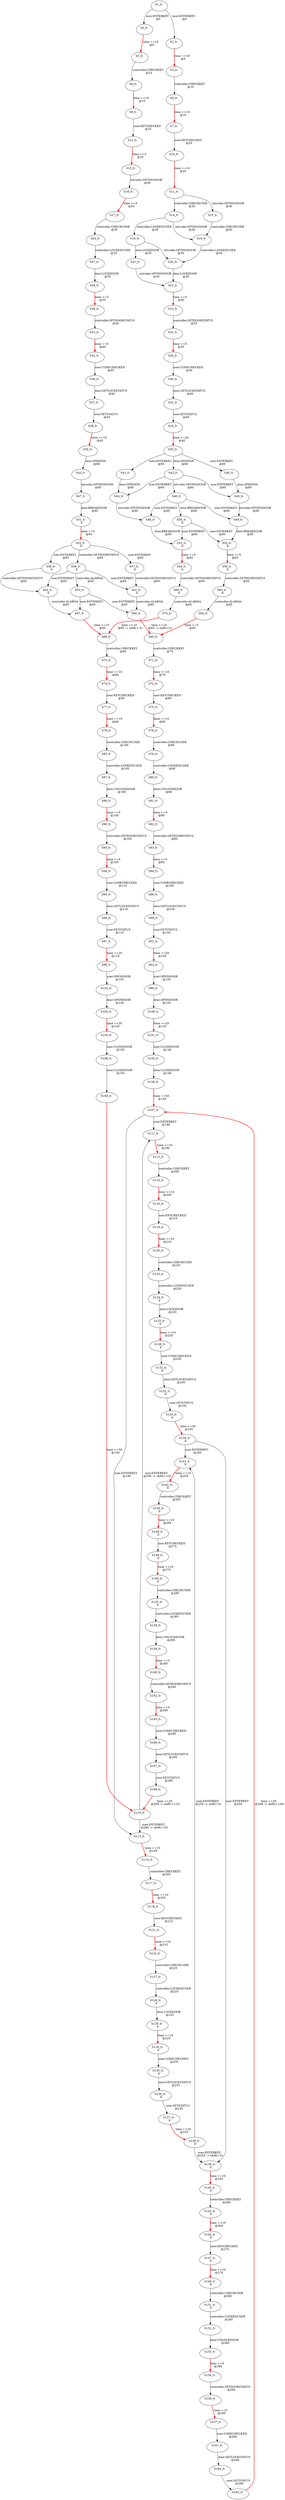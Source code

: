 digraph html {
S1_0[label="S1_0: \n "];
S2_0[label="S2_0: \n "];
S3_0[label="S3_0: \n "];
S2_0 -> S3_0[label="time +=10 \n @0", style="bold", color="red"];
S1_0 -> S2_0[label="user.ENTERKEY \n @0"];
S4_0[label="S4_0: \n "];
S5_0[label="S5_0: \n "];
S4_0 -> S5_0[label="time +=15 \n @0", style="bold", color="red"];
S1_0 -> S4_0[label="user.ENTERKEY \n @0"];
S6_0[label="S6_0: \n "];
S7_0[label="S7_0: \n "];
S6_0 -> S7_0[label="time +=10 \n @10", style="bold", color="red"];
S3_0 -> S6_0[label="controller.CHECKKEY \n @10"];
S8_0[label="S8_0: \n "];
S9_0[label="S9_0: \n "];
S8_0 -> S9_0[label="time +=10 \n @15", style="bold", color="red"];
S5_0 -> S8_0[label="controller.CHECKKEY \n @15"];
S10_0[label="S10_0: \n "];
S11_0[label="S11_0: \n "];
S10_0 -> S11_0[label="time +=10 \n @20", style="bold", color="red"];
S7_0 -> S10_0[label="user.KEYCHECKED \n @20"];
S12_0[label="S12_0: \n "];
S13_0[label="S13_0: \n "];
S12_0 -> S13_0[label="time +=5 \n @25", style="bold", color="red"];
S9_0 -> S12_0[label="user.KEYCHECKED \n @25"];
S14_0[label="S14_0: \n "];
S11_0 -> S14_0[label="controller.CHECKCODE \n @30"];
S15_0[label="S15_0: \n "];
S11_0 -> S15_0[label="intruder.SPYINGDOOR \n @30"];
S16_0[label="S16_0: \n "];
S17_0[label="S17_0: \n "];
S16_0 -> S17_0[label="time +=5 \n @30", style="bold", color="red"];
S13_0 -> S16_0[label="intruder.SPYINGDOOR \n @30"];
S18_0[label="S18_0: \n "];
S14_0 -> S18_0[label="controller.LOCKEDUSER \n @30"];
S19_0[label="S19_0: \n "];
S14_0 -> S19_0[label="intruder.SPYINGDOOR \n @30"];
S15_0 -> S19_0[label="controller.CHECKCODE \n @30"];
S20_0[label="S20_0: \n "];
S18_0 -> S20_0[label="intruder.SPYINGDOOR \n @30"];
S21_0[label="S21_0: \n "];
S18_0 -> S21_0[label="door.LOCKDOOR \n @30"];
S19_0 -> S20_0[label="controller.LOCKEDUSER \n @30"];
S22_0[label="S22_0: \n "];
S23_0[label="S23_0: \n "];
S22_0 -> S23_0[label="time +=5 \n @30", style="bold", color="red"];
S20_0 -> S22_0[label="door.LOCKDOOR \n @30"];
S21_0 -> S22_0[label="intruder.SPYINGDOOR \n @30"];
S24_0[label="S24_0: \n "];
S17_0 -> S24_0[label="controller.CHECKCODE \n @35"];
S25_0[label="S25_0: \n "];
S26_0[label="S26_0: \n "];
S25_0 -> S26_0[label="time +=5 \n @35", style="bold", color="red"];
S23_0 -> S25_0[label="controller.SETDOORSTATUS \n @35"];
S27_0[label="S27_0: \n "];
S24_0 -> S27_0[label="controller.LOCKEDUSER \n @35"];
S28_0[label="S28_0: \n "];
S29_0[label="S29_0: \n "];
S28_0 -> S29_0[label="time +=5 \n @35", style="bold", color="red"];
S27_0 -> S28_0[label="door.LOCKDOOR \n @35"];
S30_0[label="S30_0: \n "];
S26_0 -> S30_0[label="user.CODECHECKED \n @40"];
S31_0[label="S31_0: \n "];
S32_0[label="S32_0: \n "];
S31_0 -> S32_0[label="time +=5 \n @40", style="bold", color="red"];
S29_0 -> S31_0[label="controller.SETDOORSTATUS \n @40"];
S33_0[label="S33_0: \n "];
S30_0 -> S33_0[label="door.GETLOCKSTATUS \n @40"];
S34_0[label="S34_0: \n "];
S35_0[label="S35_0: \n "];
S34_0 -> S35_0[label="time +=20 \n @40", style="bold", color="red"];
S33_0 -> S34_0[label="user.SETSTATUS \n @40"];
S36_0[label="S36_0: \n "];
S32_0 -> S36_0[label="user.CODECHECKED \n @45"];
S37_0[label="S37_0: \n "];
S36_0 -> S37_0[label="door.GETLOCKSTATUS \n @45"];
S38_0[label="S38_0: \n "];
S39_0[label="S39_0: \n "];
S38_0 -> S39_0[label="time +=15 \n @45", style="bold", color="red"];
S37_0 -> S38_0[label="user.SETSTATUS \n @45"];
S40_0[label="S40_0: \n "];
S35_0 -> S40_0[label="user.ENTERKEY \n @60"];
S41_0[label="S41_0: \n "];
S35_0 -> S41_0[label="user.ENTERKEY \n @60"];
S42_0[label="S42_0: \n "];
S35_0 -> S42_0[label="door.SPIEDON \n @60"];
S43_0[label="S43_0: \n "];
S39_0 -> S43_0[label="door.SPIEDON \n @60"];
S44_0[label="S44_0: \n "];
S41_0 -> S44_0[label="door.SPIEDON \n @60"];
S45_0[label="S45_0: \n "];
S42_0 -> S45_0[label="user.ENTERKEY \n @60"];
S42_0 -> S44_0[label="user.ENTERKEY \n @60"];
S46_0[label="S46_0: \n "];
S42_0 -> S46_0[label="intruder.SPYINGDOOR \n @60"];
S47_0[label="S47_0: \n "];
S43_0 -> S47_0[label="intruder.SPYINGDOOR \n @60"];
S48_0[label="S48_0: \n "];
S44_0 -> S48_0[label="intruder.SPYINGDOOR \n @60"];
S49_0[label="S49_0: \n "];
S46_0 -> S49_0[label="user.ENTERKEY \n @60"];
S46_0 -> S48_0[label="user.ENTERKEY \n @60"];
S50_0[label="S50_0: \n b"];
S46_0 -> S50_0[label="door.BREAKDOOR \n @60"];
S51_0[label="S51_0: \n b"];
S52_0[label="S52_0: \n b"];
S51_0 -> S52_0[label="time +=5 \n @60", style="bold", color="red"];
S47_0 -> S51_0[label="door.BREAKDOOR \n @60"];
S53_0[label="S53_0: \n b"];
S54_0[label="S54_0: \n b"];
S53_0 -> S54_0[label="time +=5 \n @60", style="bold", color="red"];
S48_0 -> S53_0[label="door.BREAKDOOR \n @60"];
S55_0[label="S55_0: \n b"];
S56_0[label="S56_0: \n b"];
S55_0 -> S56_0[label="time +=5 \n @60", style="bold", color="red"];
S50_0 -> S55_0[label="user.ENTERKEY \n @60"];
S50_0 -> S53_0[label="user.ENTERKEY \n @60"];
S40_0 -> S45_0[label="door.SPIEDON \n @60"];
S49_0 -> S55_0[label="door.BREAKDOOR \n @60"];
S45_0 -> S49_0[label="intruder.SPYINGDOOR \n @60"];
S57_0[label="S57_0: \n b"];
S52_0 -> S57_0[label="user.ENTERKEY \n @65"];
S58_0[label="S58_0: \n b"];
S52_0 -> S58_0[label="user.ENTERKEY \n @65"];
S59_0[label="S59_0: \n b"];
S52_0 -> S59_0[label="controller.SETDOORSTATUS \n @65"];
S60_0[label="S60_0: \n b"];
S56_0 -> S60_0[label="controller.SETDOORSTATUS \n @65"];
S61_0[label="S61_0: \n b"];
S57_0 -> S61_0[label="controller.SETDOORSTATUS \n @65"];
S59_0 -> S61_0[label="user.ENTERKEY \n @65"];
S62_0[label="S62_0: \n b"];
S59_0 -> S62_0[label="user.ENTERKEY \n @65"];
S63_0[label="S63_0: \n "];
S59_0 -> S63_0[label="controller.ALARMA \n @65"];
S64_0[label="S64_0: \n "];
S65_0[label="S65_0: \n "];
S64_0 -> S65_0[label="time +=5 \n @65", style="bold", color="red"];
S60_0 -> S64_0[label="controller.ALARMA \n @65"];
S66_0[label="S66_0: \n "];
S66_0 -> S65_0[label="time +=10 \n @65 -> shift(+5)", style="bold", color="red"];
S61_0 -> S66_0[label="controller.ALARMA \n @65"];
S63_0 -> S66_0[label="user.ENTERKEY \n @65"];
S67_0[label="S67_0: \n "];
S68_0[label="S68_0: \n "];
S67_0 -> S68_0[label="time +=15 \n @65", style="bold", color="red"];
S63_0 -> S67_0[label="user.ENTERKEY \n @65"];
S69_0[label="S69_0: \n b"];
S54_0 -> S69_0[label="controller.SETDOORSTATUS \n @65"];
S58_0 -> S62_0[label="controller.SETDOORSTATUS \n @65"];
S62_0 -> S67_0[label="controller.ALARMA \n @65"];
S70_0[label="S70_0: \n "];
S70_0 -> S68_0[label="time +=10 \n @65 -> shift(+-5)", style="bold", color="red"];
S69_0 -> S70_0[label="controller.ALARMA \n @65"];
S71_0[label="S71_0: \n "];
S72_0[label="S72_0: \n "];
S71_0 -> S72_0[label="time +=10 \n @70", style="bold", color="red"];
S65_0 -> S71_0[label="controller.CHECKKEY \n @70"];
S73_0[label="S73_0: \n "];
S74_0[label="S74_0: \n "];
S73_0 -> S74_0[label="time +=10 \n @80", style="bold", color="red"];
S68_0 -> S73_0[label="controller.CHECKKEY \n @80"];
S75_0[label="S75_0: \n "];
S76_0[label="S76_0: \n "];
S75_0 -> S76_0[label="time +=10 \n @80", style="bold", color="red"];
S72_0 -> S75_0[label="user.KEYCHECKED \n @80"];
S77_0[label="S77_0: \n "];
S78_0[label="S78_0: \n "];
S77_0 -> S78_0[label="time +=10 \n @90", style="bold", color="red"];
S74_0 -> S77_0[label="user.KEYCHECKED \n @90"];
S79_0[label="S79_0: \n "];
S76_0 -> S79_0[label="controller.CHECKCODE \n @90"];
S80_0[label="S80_0: \n "];
S79_0 -> S80_0[label="controller.LOCKEDUSER \n @90"];
S81_0[label="S81_0: \n "];
S82_0[label="S82_0: \n "];
S81_0 -> S82_0[label="time +=5 \n @90", style="bold", color="red"];
S80_0 -> S81_0[label="door.UNLOCKDOOR \n @90"];
S83_0[label="S83_0: \n "];
S84_0[label="S84_0: \n "];
S83_0 -> S84_0[label="time +=5 \n @95", style="bold", color="red"];
S82_0 -> S83_0[label="controller.SETDOORSTATUS \n @95"];
S85_0[label="S85_0: \n "];
S78_0 -> S85_0[label="controller.CHECKCODE \n @100"];
S86_0[label="S86_0: \n "];
S84_0 -> S86_0[label="user.CODECHECKED \n @100"];
S87_0[label="S87_0: \n "];
S85_0 -> S87_0[label="controller.LOCKEDUSER \n @100"];
S88_0[label="S88_0: \n "];
S86_0 -> S88_0[label="door.GETLOCKSTATUS \n @100"];
S89_0[label="S89_0: \n "];
S90_0[label="S90_0: \n "];
S89_0 -> S90_0[label="time +=5 \n @100", style="bold", color="red"];
S87_0 -> S89_0[label="door.UNLOCKDOOR \n @100"];
S91_0[label="S91_0: \n "];
S92_0[label="S92_0: \n "];
S91_0 -> S92_0[label="time +=20 \n @100", style="bold", color="red"];
S88_0 -> S91_0[label="user.SETSTATUS \n @100"];
S93_0[label="S93_0: \n "];
S94_0[label="S94_0: \n "];
S93_0 -> S94_0[label="time +=5 \n @105", style="bold", color="red"];
S90_0 -> S93_0[label="controller.SETDOORSTATUS \n @105"];
S95_0[label="S95_0: \n "];
S94_0 -> S95_0[label="user.CODECHECKED \n @110"];
S96_0[label="S96_0: \n "];
S95_0 -> S96_0[label="door.GETLOCKSTATUS \n @110"];
S97_0[label="S97_0: \n "];
S98_0[label="S98_0: \n "];
S97_0 -> S98_0[label="time +=20 \n @110", style="bold", color="red"];
S96_0 -> S97_0[label="user.SETSTATUS \n @110"];
S99_0[label="S99_0: \n "];
S92_0 -> S99_0[label="user.OPENDOOR \n @120"];
S100_0[label="S100_0: \n "];
S101_0[label="S101_0: \n "];
S100_0 -> S101_0[label="time +=20 \n @120", style="bold", color="red"];
S99_0 -> S100_0[label="door.OPENDOOR \n @120"];
S102_0[label="S102_0: \n "];
S98_0 -> S102_0[label="user.OPENDOOR \n @130"];
S103_0[label="S103_0: \n "];
S104_0[label="S104_0: \n "];
S103_0 -> S104_0[label="time +=20 \n @130", style="bold", color="red"];
S102_0 -> S103_0[label="door.OPENDOOR \n @130"];
S105_0[label="S105_0: \n "];
S101_0 -> S105_0[label="user.CLOSEDOOR \n @140"];
S106_0[label="S106_0: \n "];
S107_0[label="S107_0: \n "];
S106_0 -> S107_0[label="time +=50 \n @140", style="bold", color="red"];
S105_0 -> S106_0[label="door.CLOSEDOOR \n @140"];
S108_0[label="S108_0: \n "];
S104_0 -> S108_0[label="user.CLOSEDOOR \n @150"];
S109_0[label="S109_0: \n "];
S110_0[label="S110_0: \n "];
S109_0 -> S110_0[label="time +=50 \n @150", style="bold", color="red"];
S108_0 -> S109_0[label="door.CLOSEDOOR \n @150"];
S111_0[label="S111_0: \n "];
S112_0[label="S112_0: \n "];
S111_0 -> S112_0[label="time +=10 \n @190", style="bold", color="red"];
S107_0 -> S111_0[label="user.ENTERKEY \n @190"];
S113_0[label="S113_0: \n "];
S114_0[label="S114_0: \n "];
S113_0 -> S114_0[label="time +=15 \n @190", style="bold", color="red"];
S107_0 -> S113_0[label="user.ENTERKEY \n @190"];
S110_0 -> S111_0[label="user.ENTERKEY \n @200 -> shift(+10)"];
S110_0 -> S113_0[label="user.ENTERKEY \n @200 -> shift(+10)"];
S115_0[label="S115_0: \n "];
S116_0[label="S116_0: \n "];
S115_0 -> S116_0[label="time +=10 \n @200", style="bold", color="red"];
S112_0 -> S115_0[label="controller.CHECKKEY \n @200"];
S117_0[label="S117_0: \n "];
S118_0[label="S118_0: \n "];
S117_0 -> S118_0[label="time +=10 \n @205", style="bold", color="red"];
S114_0 -> S117_0[label="controller.CHECKKEY \n @205"];
S119_0[label="S119_0: \n "];
S120_0[label="S120_0: \n "];
S119_0 -> S120_0[label="time +=10 \n @210", style="bold", color="red"];
S116_0 -> S119_0[label="user.KEYCHECKED \n @210"];
S121_0[label="S121_0: \n "];
S122_0[label="S122_0: \n "];
S121_0 -> S122_0[label="time +=10 \n @215", style="bold", color="red"];
S118_0 -> S121_0[label="user.KEYCHECKED \n @215"];
S123_0[label="S123_0: \n "];
S120_0 -> S123_0[label="controller.CHECKCODE \n @220"];
S124_0[label="S124_0: \n b"];
S123_0 -> S124_0[label="controller.LOCKEDUSER \n @220"];
S125_0[label="S125_0: \n b"];
S126_0[label="S126_0: \n b"];
S125_0 -> S126_0[label="time +=10 \n @220", style="bold", color="red"];
S124_0 -> S125_0[label="door.LOCKDOOR \n @220"];
S127_0[label="S127_0: \n "];
S122_0 -> S127_0[label="controller.CHECKCODE \n @225"];
S128_0[label="S128_0: \n b"];
S127_0 -> S128_0[label="controller.LOCKEDUSER \n @225"];
S129_0[label="S129_0: \n b"];
S130_0[label="S130_0: \n b"];
S129_0 -> S130_0[label="time +=10 \n @225", style="bold", color="red"];
S128_0 -> S129_0[label="door.LOCKDOOR \n @225"];
S131_0[label="S131_0: \n b"];
S126_0 -> S131_0[label="user.CODECHECKED \n @230"];
S132_0[label="S132_0: \n b"];
S131_0 -> S132_0[label="door.GETLOCKSTATUS \n @230"];
S133_0[label="S133_0: \n b"];
S134_0[label="S134_0: \n b"];
S133_0 -> S134_0[label="time +=20 \n @230", style="bold", color="red"];
S132_0 -> S133_0[label="user.SETSTATUS \n @230"];
S135_0[label="S135_0: \n b"];
S130_0 -> S135_0[label="user.CODECHECKED \n @235"];
S136_0[label="S136_0: \n b"];
S135_0 -> S136_0[label="door.GETLOCKSTATUS \n @235"];
S137_0[label="S137_0: \n b"];
S138_0[label="S138_0: \n b"];
S137_0 -> S138_0[label="time +=20 \n @235", style="bold", color="red"];
S136_0 -> S137_0[label="user.SETSTATUS \n @235"];
S139_0[label="S139_0: \n b"];
S140_0[label="S140_0: \n b"];
S139_0 -> S140_0[label="time +=10 \n @250", style="bold", color="red"];
S134_0 -> S139_0[label="user.ENTERKEY \n @250"];
S141_0[label="S141_0: \n b"];
S142_0[label="S142_0: \n b"];
S141_0 -> S142_0[label="time +=15 \n @250", style="bold", color="red"];
S134_0 -> S141_0[label="user.ENTERKEY \n @250"];
S138_0 -> S139_0[label="user.ENTERKEY \n @255 -> shift(+5)"];
S138_0 -> S141_0[label="user.ENTERKEY \n @255 -> shift(+5)"];
S143_0[label="S143_0: \n b"];
S144_0[label="S144_0: \n b"];
S143_0 -> S144_0[label="time +=10 \n @260", style="bold", color="red"];
S140_0 -> S143_0[label="controller.CHECKKEY \n @260"];
S145_0[label="S145_0: \n b"];
S146_0[label="S146_0: \n b"];
S145_0 -> S146_0[label="time +=10 \n @265", style="bold", color="red"];
S142_0 -> S145_0[label="controller.CHECKKEY \n @265"];
S147_0[label="S147_0: \n b"];
S148_0[label="S148_0: \n b"];
S147_0 -> S148_0[label="time +=10 \n @270", style="bold", color="red"];
S144_0 -> S147_0[label="user.KEYCHECKED \n @270"];
S149_0[label="S149_0: \n b"];
S150_0[label="S150_0: \n b"];
S149_0 -> S150_0[label="time +=10 \n @275", style="bold", color="red"];
S146_0 -> S149_0[label="user.KEYCHECKED \n @275"];
S151_0[label="S151_0: \n b"];
S148_0 -> S151_0[label="controller.CHECKCODE \n @280"];
S152_0[label="S152_0: \n "];
S151_0 -> S152_0[label="controller.LOCKEDUSER \n @280"];
S153_0[label="S153_0: \n "];
S154_0[label="S154_0: \n "];
S153_0 -> S154_0[label="time +=5 \n @280", style="bold", color="red"];
S152_0 -> S153_0[label="door.UNLOCKDOOR \n @280"];
S155_0[label="S155_0: \n b"];
S150_0 -> S155_0[label="controller.CHECKCODE \n @285"];
S156_0[label="S156_0: \n "];
S157_0[label="S157_0: \n "];
S156_0 -> S157_0[label="time +=5 \n @285", style="bold", color="red"];
S154_0 -> S156_0[label="controller.SETDOORSTATUS \n @285"];
S158_0[label="S158_0: \n "];
S155_0 -> S158_0[label="controller.LOCKEDUSER \n @285"];
S159_0[label="S159_0: \n "];
S160_0[label="S160_0: \n "];
S159_0 -> S160_0[label="time +=5 \n @285", style="bold", color="red"];
S158_0 -> S159_0[label="door.UNLOCKDOOR \n @285"];
S161_0[label="S161_0: \n "];
S157_0 -> S161_0[label="user.CODECHECKED \n @290"];
S162_0[label="S162_0: \n "];
S163_0[label="S163_0: \n "];
S162_0 -> S163_0[label="time +=5 \n @290", style="bold", color="red"];
S160_0 -> S162_0[label="controller.SETDOORSTATUS \n @290"];
S164_0[label="S164_0: \n "];
S161_0 -> S164_0[label="door.GETLOCKSTATUS \n @290"];
S165_0[label="S165_0: \n "];
S165_0 -> S107_0[label="time +=20 \n @290 -> shift(+120)", style="bold", color="red"];
S164_0 -> S165_0[label="user.SETSTATUS \n @290"];
S166_0[label="S166_0: \n "];
S163_0 -> S166_0[label="user.CODECHECKED \n @295"];
S167_0[label="S167_0: \n "];
S166_0 -> S167_0[label="door.GETLOCKSTATUS \n @295"];
S168_0[label="S168_0: \n "];
S168_0 -> S110_0[label="time +=20 \n @295 -> shift(+115)", style="bold", color="red"];
S167_0 -> S168_0[label="user.SETSTATUS \n @295"];
}